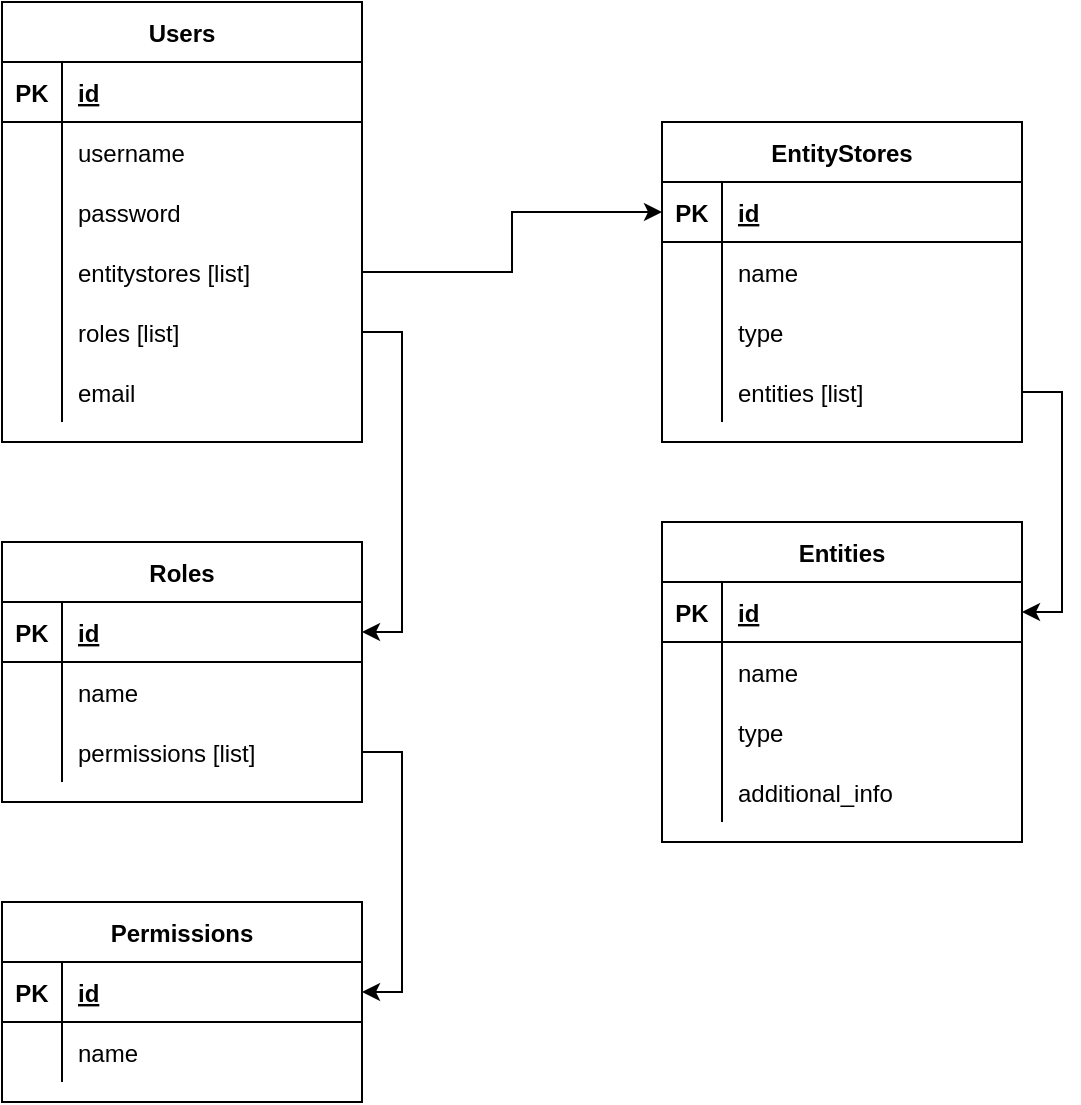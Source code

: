<mxfile version="15.8.7" type="device"><diagram id="xNiERcbwSZeYEwKK6duY" name="Page-1"><mxGraphModel dx="709" dy="1211" grid="1" gridSize="10" guides="1" tooltips="1" connect="1" arrows="1" fold="1" page="1" pageScale="1" pageWidth="1169" pageHeight="827" math="0" shadow="0"><root><mxCell id="0"/><mxCell id="1" parent="0"/><mxCell id="swIEt1FKlxwBLXARWqi3-1" value="Roles" style="shape=table;startSize=30;container=1;collapsible=1;childLayout=tableLayout;fixedRows=1;rowLines=0;fontStyle=1;align=center;resizeLast=1;" vertex="1" parent="1"><mxGeometry x="40" y="310" width="180" height="130" as="geometry"/></mxCell><mxCell id="swIEt1FKlxwBLXARWqi3-2" value="" style="shape=partialRectangle;collapsible=0;dropTarget=0;pointerEvents=0;fillColor=none;top=0;left=0;bottom=1;right=0;points=[[0,0.5],[1,0.5]];portConstraint=eastwest;" vertex="1" parent="swIEt1FKlxwBLXARWqi3-1"><mxGeometry y="30" width="180" height="30" as="geometry"/></mxCell><mxCell id="swIEt1FKlxwBLXARWqi3-3" value="PK" style="shape=partialRectangle;connectable=0;fillColor=none;top=0;left=0;bottom=0;right=0;fontStyle=1;overflow=hidden;" vertex="1" parent="swIEt1FKlxwBLXARWqi3-2"><mxGeometry width="30" height="30" as="geometry"><mxRectangle width="30" height="30" as="alternateBounds"/></mxGeometry></mxCell><mxCell id="swIEt1FKlxwBLXARWqi3-4" value="id" style="shape=partialRectangle;connectable=0;fillColor=none;top=0;left=0;bottom=0;right=0;align=left;spacingLeft=6;fontStyle=5;overflow=hidden;" vertex="1" parent="swIEt1FKlxwBLXARWqi3-2"><mxGeometry x="30" width="150" height="30" as="geometry"><mxRectangle width="150" height="30" as="alternateBounds"/></mxGeometry></mxCell><mxCell id="swIEt1FKlxwBLXARWqi3-78" value="" style="shape=partialRectangle;collapsible=0;dropTarget=0;pointerEvents=0;fillColor=none;top=0;left=0;bottom=0;right=0;points=[[0,0.5],[1,0.5]];portConstraint=eastwest;" vertex="1" parent="swIEt1FKlxwBLXARWqi3-1"><mxGeometry y="60" width="180" height="30" as="geometry"/></mxCell><mxCell id="swIEt1FKlxwBLXARWqi3-79" value="" style="shape=partialRectangle;connectable=0;fillColor=none;top=0;left=0;bottom=0;right=0;editable=1;overflow=hidden;" vertex="1" parent="swIEt1FKlxwBLXARWqi3-78"><mxGeometry width="30" height="30" as="geometry"><mxRectangle width="30" height="30" as="alternateBounds"/></mxGeometry></mxCell><mxCell id="swIEt1FKlxwBLXARWqi3-80" value="name" style="shape=partialRectangle;connectable=0;fillColor=none;top=0;left=0;bottom=0;right=0;align=left;spacingLeft=6;overflow=hidden;" vertex="1" parent="swIEt1FKlxwBLXARWqi3-78"><mxGeometry x="30" width="150" height="30" as="geometry"><mxRectangle width="150" height="30" as="alternateBounds"/></mxGeometry></mxCell><mxCell id="swIEt1FKlxwBLXARWqi3-5" value="" style="shape=partialRectangle;collapsible=0;dropTarget=0;pointerEvents=0;fillColor=none;top=0;left=0;bottom=0;right=0;points=[[0,0.5],[1,0.5]];portConstraint=eastwest;" vertex="1" parent="swIEt1FKlxwBLXARWqi3-1"><mxGeometry y="90" width="180" height="30" as="geometry"/></mxCell><mxCell id="swIEt1FKlxwBLXARWqi3-6" value="" style="shape=partialRectangle;connectable=0;fillColor=none;top=0;left=0;bottom=0;right=0;editable=1;overflow=hidden;" vertex="1" parent="swIEt1FKlxwBLXARWqi3-5"><mxGeometry width="30" height="30" as="geometry"><mxRectangle width="30" height="30" as="alternateBounds"/></mxGeometry></mxCell><mxCell id="swIEt1FKlxwBLXARWqi3-7" value="permissions [list]" style="shape=partialRectangle;connectable=0;fillColor=none;top=0;left=0;bottom=0;right=0;align=left;spacingLeft=6;overflow=hidden;" vertex="1" parent="swIEt1FKlxwBLXARWqi3-5"><mxGeometry x="30" width="150" height="30" as="geometry"><mxRectangle width="150" height="30" as="alternateBounds"/></mxGeometry></mxCell><mxCell id="swIEt1FKlxwBLXARWqi3-14" value="Users" style="shape=table;startSize=30;container=1;collapsible=1;childLayout=tableLayout;fixedRows=1;rowLines=0;fontStyle=1;align=center;resizeLast=1;" vertex="1" parent="1"><mxGeometry x="40" y="40" width="180" height="220" as="geometry"/></mxCell><mxCell id="swIEt1FKlxwBLXARWqi3-15" value="" style="shape=partialRectangle;collapsible=0;dropTarget=0;pointerEvents=0;fillColor=none;top=0;left=0;bottom=1;right=0;points=[[0,0.5],[1,0.5]];portConstraint=eastwest;" vertex="1" parent="swIEt1FKlxwBLXARWqi3-14"><mxGeometry y="30" width="180" height="30" as="geometry"/></mxCell><mxCell id="swIEt1FKlxwBLXARWqi3-16" value="PK" style="shape=partialRectangle;connectable=0;fillColor=none;top=0;left=0;bottom=0;right=0;fontStyle=1;overflow=hidden;" vertex="1" parent="swIEt1FKlxwBLXARWqi3-15"><mxGeometry width="30" height="30" as="geometry"><mxRectangle width="30" height="30" as="alternateBounds"/></mxGeometry></mxCell><mxCell id="swIEt1FKlxwBLXARWqi3-17" value="id" style="shape=partialRectangle;connectable=0;fillColor=none;top=0;left=0;bottom=0;right=0;align=left;spacingLeft=6;fontStyle=5;overflow=hidden;" vertex="1" parent="swIEt1FKlxwBLXARWqi3-15"><mxGeometry x="30" width="150" height="30" as="geometry"><mxRectangle width="150" height="30" as="alternateBounds"/></mxGeometry></mxCell><mxCell id="swIEt1FKlxwBLXARWqi3-18" value="" style="shape=partialRectangle;collapsible=0;dropTarget=0;pointerEvents=0;fillColor=none;top=0;left=0;bottom=0;right=0;points=[[0,0.5],[1,0.5]];portConstraint=eastwest;" vertex="1" parent="swIEt1FKlxwBLXARWqi3-14"><mxGeometry y="60" width="180" height="30" as="geometry"/></mxCell><mxCell id="swIEt1FKlxwBLXARWqi3-19" value="" style="shape=partialRectangle;connectable=0;fillColor=none;top=0;left=0;bottom=0;right=0;editable=1;overflow=hidden;" vertex="1" parent="swIEt1FKlxwBLXARWqi3-18"><mxGeometry width="30" height="30" as="geometry"><mxRectangle width="30" height="30" as="alternateBounds"/></mxGeometry></mxCell><mxCell id="swIEt1FKlxwBLXARWqi3-20" value="username" style="shape=partialRectangle;connectable=0;fillColor=none;top=0;left=0;bottom=0;right=0;align=left;spacingLeft=6;overflow=hidden;" vertex="1" parent="swIEt1FKlxwBLXARWqi3-18"><mxGeometry x="30" width="150" height="30" as="geometry"><mxRectangle width="150" height="30" as="alternateBounds"/></mxGeometry></mxCell><mxCell id="swIEt1FKlxwBLXARWqi3-21" value="" style="shape=partialRectangle;collapsible=0;dropTarget=0;pointerEvents=0;fillColor=none;top=0;left=0;bottom=0;right=0;points=[[0,0.5],[1,0.5]];portConstraint=eastwest;" vertex="1" parent="swIEt1FKlxwBLXARWqi3-14"><mxGeometry y="90" width="180" height="30" as="geometry"/></mxCell><mxCell id="swIEt1FKlxwBLXARWqi3-22" value="" style="shape=partialRectangle;connectable=0;fillColor=none;top=0;left=0;bottom=0;right=0;editable=1;overflow=hidden;" vertex="1" parent="swIEt1FKlxwBLXARWqi3-21"><mxGeometry width="30" height="30" as="geometry"><mxRectangle width="30" height="30" as="alternateBounds"/></mxGeometry></mxCell><mxCell id="swIEt1FKlxwBLXARWqi3-23" value="password" style="shape=partialRectangle;connectable=0;fillColor=none;top=0;left=0;bottom=0;right=0;align=left;spacingLeft=6;overflow=hidden;" vertex="1" parent="swIEt1FKlxwBLXARWqi3-21"><mxGeometry x="30" width="150" height="30" as="geometry"><mxRectangle width="150" height="30" as="alternateBounds"/></mxGeometry></mxCell><mxCell id="swIEt1FKlxwBLXARWqi3-81" value="" style="shape=partialRectangle;collapsible=0;dropTarget=0;pointerEvents=0;fillColor=none;top=0;left=0;bottom=0;right=0;points=[[0,0.5],[1,0.5]];portConstraint=eastwest;" vertex="1" parent="swIEt1FKlxwBLXARWqi3-14"><mxGeometry y="120" width="180" height="30" as="geometry"/></mxCell><mxCell id="swIEt1FKlxwBLXARWqi3-82" value="" style="shape=partialRectangle;connectable=0;fillColor=none;top=0;left=0;bottom=0;right=0;editable=1;overflow=hidden;" vertex="1" parent="swIEt1FKlxwBLXARWqi3-81"><mxGeometry width="30" height="30" as="geometry"><mxRectangle width="30" height="30" as="alternateBounds"/></mxGeometry></mxCell><mxCell id="swIEt1FKlxwBLXARWqi3-83" value="entitystores [list]" style="shape=partialRectangle;connectable=0;fillColor=none;top=0;left=0;bottom=0;right=0;align=left;spacingLeft=6;overflow=hidden;" vertex="1" parent="swIEt1FKlxwBLXARWqi3-81"><mxGeometry x="30" width="150" height="30" as="geometry"><mxRectangle width="150" height="30" as="alternateBounds"/></mxGeometry></mxCell><mxCell id="swIEt1FKlxwBLXARWqi3-73" value="" style="shape=partialRectangle;collapsible=0;dropTarget=0;pointerEvents=0;fillColor=none;top=0;left=0;bottom=0;right=0;points=[[0,0.5],[1,0.5]];portConstraint=eastwest;" vertex="1" parent="swIEt1FKlxwBLXARWqi3-14"><mxGeometry y="150" width="180" height="30" as="geometry"/></mxCell><mxCell id="swIEt1FKlxwBLXARWqi3-74" value="" style="shape=partialRectangle;connectable=0;fillColor=none;top=0;left=0;bottom=0;right=0;editable=1;overflow=hidden;" vertex="1" parent="swIEt1FKlxwBLXARWqi3-73"><mxGeometry width="30" height="30" as="geometry"><mxRectangle width="30" height="30" as="alternateBounds"/></mxGeometry></mxCell><mxCell id="swIEt1FKlxwBLXARWqi3-75" value="roles [list]" style="shape=partialRectangle;connectable=0;fillColor=none;top=0;left=0;bottom=0;right=0;align=left;spacingLeft=6;overflow=hidden;" vertex="1" parent="swIEt1FKlxwBLXARWqi3-73"><mxGeometry x="30" width="150" height="30" as="geometry"><mxRectangle width="150" height="30" as="alternateBounds"/></mxGeometry></mxCell><mxCell id="swIEt1FKlxwBLXARWqi3-99" value="" style="shape=partialRectangle;collapsible=0;dropTarget=0;pointerEvents=0;fillColor=none;top=0;left=0;bottom=0;right=0;points=[[0,0.5],[1,0.5]];portConstraint=eastwest;" vertex="1" parent="swIEt1FKlxwBLXARWqi3-14"><mxGeometry y="180" width="180" height="30" as="geometry"/></mxCell><mxCell id="swIEt1FKlxwBLXARWqi3-100" value="" style="shape=partialRectangle;connectable=0;fillColor=none;top=0;left=0;bottom=0;right=0;editable=1;overflow=hidden;" vertex="1" parent="swIEt1FKlxwBLXARWqi3-99"><mxGeometry width="30" height="30" as="geometry"><mxRectangle width="30" height="30" as="alternateBounds"/></mxGeometry></mxCell><mxCell id="swIEt1FKlxwBLXARWqi3-101" value="email" style="shape=partialRectangle;connectable=0;fillColor=none;top=0;left=0;bottom=0;right=0;align=left;spacingLeft=6;overflow=hidden;" vertex="1" parent="swIEt1FKlxwBLXARWqi3-99"><mxGeometry x="30" width="150" height="30" as="geometry"><mxRectangle width="150" height="30" as="alternateBounds"/></mxGeometry></mxCell><mxCell id="swIEt1FKlxwBLXARWqi3-27" value="Permissions" style="shape=table;startSize=30;container=1;collapsible=1;childLayout=tableLayout;fixedRows=1;rowLines=0;fontStyle=1;align=center;resizeLast=1;" vertex="1" parent="1"><mxGeometry x="40" y="490" width="180" height="100" as="geometry"/></mxCell><mxCell id="swIEt1FKlxwBLXARWqi3-28" value="" style="shape=partialRectangle;collapsible=0;dropTarget=0;pointerEvents=0;fillColor=none;top=0;left=0;bottom=1;right=0;points=[[0,0.5],[1,0.5]];portConstraint=eastwest;" vertex="1" parent="swIEt1FKlxwBLXARWqi3-27"><mxGeometry y="30" width="180" height="30" as="geometry"/></mxCell><mxCell id="swIEt1FKlxwBLXARWqi3-29" value="PK" style="shape=partialRectangle;connectable=0;fillColor=none;top=0;left=0;bottom=0;right=0;fontStyle=1;overflow=hidden;" vertex="1" parent="swIEt1FKlxwBLXARWqi3-28"><mxGeometry width="30" height="30" as="geometry"><mxRectangle width="30" height="30" as="alternateBounds"/></mxGeometry></mxCell><mxCell id="swIEt1FKlxwBLXARWqi3-30" value="id" style="shape=partialRectangle;connectable=0;fillColor=none;top=0;left=0;bottom=0;right=0;align=left;spacingLeft=6;fontStyle=5;overflow=hidden;" vertex="1" parent="swIEt1FKlxwBLXARWqi3-28"><mxGeometry x="30" width="150" height="30" as="geometry"><mxRectangle width="150" height="30" as="alternateBounds"/></mxGeometry></mxCell><mxCell id="swIEt1FKlxwBLXARWqi3-31" value="" style="shape=partialRectangle;collapsible=0;dropTarget=0;pointerEvents=0;fillColor=none;top=0;left=0;bottom=0;right=0;points=[[0,0.5],[1,0.5]];portConstraint=eastwest;" vertex="1" parent="swIEt1FKlxwBLXARWqi3-27"><mxGeometry y="60" width="180" height="30" as="geometry"/></mxCell><mxCell id="swIEt1FKlxwBLXARWqi3-32" value="" style="shape=partialRectangle;connectable=0;fillColor=none;top=0;left=0;bottom=0;right=0;editable=1;overflow=hidden;" vertex="1" parent="swIEt1FKlxwBLXARWqi3-31"><mxGeometry width="30" height="30" as="geometry"><mxRectangle width="30" height="30" as="alternateBounds"/></mxGeometry></mxCell><mxCell id="swIEt1FKlxwBLXARWqi3-33" value="name" style="shape=partialRectangle;connectable=0;fillColor=none;top=0;left=0;bottom=0;right=0;align=left;spacingLeft=6;overflow=hidden;" vertex="1" parent="swIEt1FKlxwBLXARWqi3-31"><mxGeometry x="30" width="150" height="30" as="geometry"><mxRectangle width="150" height="30" as="alternateBounds"/></mxGeometry></mxCell><mxCell id="swIEt1FKlxwBLXARWqi3-43" value="EntityStores" style="shape=table;startSize=30;container=1;collapsible=1;childLayout=tableLayout;fixedRows=1;rowLines=0;fontStyle=1;align=center;resizeLast=1;" vertex="1" parent="1"><mxGeometry x="370" y="100" width="180" height="160" as="geometry"/></mxCell><mxCell id="swIEt1FKlxwBLXARWqi3-44" value="" style="shape=partialRectangle;collapsible=0;dropTarget=0;pointerEvents=0;fillColor=none;top=0;left=0;bottom=1;right=0;points=[[0,0.5],[1,0.5]];portConstraint=eastwest;" vertex="1" parent="swIEt1FKlxwBLXARWqi3-43"><mxGeometry y="30" width="180" height="30" as="geometry"/></mxCell><mxCell id="swIEt1FKlxwBLXARWqi3-45" value="PK" style="shape=partialRectangle;connectable=0;fillColor=none;top=0;left=0;bottom=0;right=0;fontStyle=1;overflow=hidden;" vertex="1" parent="swIEt1FKlxwBLXARWqi3-44"><mxGeometry width="30" height="30" as="geometry"><mxRectangle width="30" height="30" as="alternateBounds"/></mxGeometry></mxCell><mxCell id="swIEt1FKlxwBLXARWqi3-46" value="id" style="shape=partialRectangle;connectable=0;fillColor=none;top=0;left=0;bottom=0;right=0;align=left;spacingLeft=6;fontStyle=5;overflow=hidden;" vertex="1" parent="swIEt1FKlxwBLXARWqi3-44"><mxGeometry x="30" width="150" height="30" as="geometry"><mxRectangle width="150" height="30" as="alternateBounds"/></mxGeometry></mxCell><mxCell id="swIEt1FKlxwBLXARWqi3-47" value="" style="shape=partialRectangle;collapsible=0;dropTarget=0;pointerEvents=0;fillColor=none;top=0;left=0;bottom=0;right=0;points=[[0,0.5],[1,0.5]];portConstraint=eastwest;" vertex="1" parent="swIEt1FKlxwBLXARWqi3-43"><mxGeometry y="60" width="180" height="30" as="geometry"/></mxCell><mxCell id="swIEt1FKlxwBLXARWqi3-48" value="" style="shape=partialRectangle;connectable=0;fillColor=none;top=0;left=0;bottom=0;right=0;editable=1;overflow=hidden;" vertex="1" parent="swIEt1FKlxwBLXARWqi3-47"><mxGeometry width="30" height="30" as="geometry"><mxRectangle width="30" height="30" as="alternateBounds"/></mxGeometry></mxCell><mxCell id="swIEt1FKlxwBLXARWqi3-49" value="name" style="shape=partialRectangle;connectable=0;fillColor=none;top=0;left=0;bottom=0;right=0;align=left;spacingLeft=6;overflow=hidden;" vertex="1" parent="swIEt1FKlxwBLXARWqi3-47"><mxGeometry x="30" width="150" height="30" as="geometry"><mxRectangle width="150" height="30" as="alternateBounds"/></mxGeometry></mxCell><mxCell id="swIEt1FKlxwBLXARWqi3-50" value="" style="shape=partialRectangle;collapsible=0;dropTarget=0;pointerEvents=0;fillColor=none;top=0;left=0;bottom=0;right=0;points=[[0,0.5],[1,0.5]];portConstraint=eastwest;" vertex="1" parent="swIEt1FKlxwBLXARWqi3-43"><mxGeometry y="90" width="180" height="30" as="geometry"/></mxCell><mxCell id="swIEt1FKlxwBLXARWqi3-51" value="" style="shape=partialRectangle;connectable=0;fillColor=none;top=0;left=0;bottom=0;right=0;editable=1;overflow=hidden;" vertex="1" parent="swIEt1FKlxwBLXARWqi3-50"><mxGeometry width="30" height="30" as="geometry"><mxRectangle width="30" height="30" as="alternateBounds"/></mxGeometry></mxCell><mxCell id="swIEt1FKlxwBLXARWqi3-52" value="type" style="shape=partialRectangle;connectable=0;fillColor=none;top=0;left=0;bottom=0;right=0;align=left;spacingLeft=6;overflow=hidden;" vertex="1" parent="swIEt1FKlxwBLXARWqi3-50"><mxGeometry x="30" width="150" height="30" as="geometry"><mxRectangle width="150" height="30" as="alternateBounds"/></mxGeometry></mxCell><mxCell id="swIEt1FKlxwBLXARWqi3-53" value="" style="shape=partialRectangle;collapsible=0;dropTarget=0;pointerEvents=0;fillColor=none;top=0;left=0;bottom=0;right=0;points=[[0,0.5],[1,0.5]];portConstraint=eastwest;" vertex="1" parent="swIEt1FKlxwBLXARWqi3-43"><mxGeometry y="120" width="180" height="30" as="geometry"/></mxCell><mxCell id="swIEt1FKlxwBLXARWqi3-54" value="" style="shape=partialRectangle;connectable=0;fillColor=none;top=0;left=0;bottom=0;right=0;editable=1;overflow=hidden;" vertex="1" parent="swIEt1FKlxwBLXARWqi3-53"><mxGeometry width="30" height="30" as="geometry"><mxRectangle width="30" height="30" as="alternateBounds"/></mxGeometry></mxCell><mxCell id="swIEt1FKlxwBLXARWqi3-55" value="entities [list]" style="shape=partialRectangle;connectable=0;fillColor=none;top=0;left=0;bottom=0;right=0;align=left;spacingLeft=6;overflow=hidden;" vertex="1" parent="swIEt1FKlxwBLXARWqi3-53"><mxGeometry x="30" width="150" height="30" as="geometry"><mxRectangle width="150" height="30" as="alternateBounds"/></mxGeometry></mxCell><mxCell id="swIEt1FKlxwBLXARWqi3-76" style="edgeStyle=orthogonalEdgeStyle;rounded=0;orthogonalLoop=1;jettySize=auto;html=1;exitX=1;exitY=0.5;exitDx=0;exitDy=0;entryX=1;entryY=0.5;entryDx=0;entryDy=0;" edge="1" parent="1" source="swIEt1FKlxwBLXARWqi3-73" target="swIEt1FKlxwBLXARWqi3-2"><mxGeometry relative="1" as="geometry"/></mxCell><mxCell id="swIEt1FKlxwBLXARWqi3-77" style="edgeStyle=orthogonalEdgeStyle;rounded=0;orthogonalLoop=1;jettySize=auto;html=1;" edge="1" parent="1" source="swIEt1FKlxwBLXARWqi3-5" target="swIEt1FKlxwBLXARWqi3-28"><mxGeometry relative="1" as="geometry"><Array as="points"><mxPoint x="240" y="415"/><mxPoint x="240" y="535"/></Array></mxGeometry></mxCell><mxCell id="swIEt1FKlxwBLXARWqi3-84" style="edgeStyle=orthogonalEdgeStyle;rounded=0;orthogonalLoop=1;jettySize=auto;html=1;" edge="1" parent="1" source="swIEt1FKlxwBLXARWqi3-81" target="swIEt1FKlxwBLXARWqi3-44"><mxGeometry relative="1" as="geometry"/></mxCell><mxCell id="swIEt1FKlxwBLXARWqi3-85" value="Entities" style="shape=table;startSize=30;container=1;collapsible=1;childLayout=tableLayout;fixedRows=1;rowLines=0;fontStyle=1;align=center;resizeLast=1;" vertex="1" parent="1"><mxGeometry x="370" y="300" width="180" height="160" as="geometry"/></mxCell><mxCell id="swIEt1FKlxwBLXARWqi3-86" value="" style="shape=partialRectangle;collapsible=0;dropTarget=0;pointerEvents=0;fillColor=none;top=0;left=0;bottom=1;right=0;points=[[0,0.5],[1,0.5]];portConstraint=eastwest;" vertex="1" parent="swIEt1FKlxwBLXARWqi3-85"><mxGeometry y="30" width="180" height="30" as="geometry"/></mxCell><mxCell id="swIEt1FKlxwBLXARWqi3-87" value="PK" style="shape=partialRectangle;connectable=0;fillColor=none;top=0;left=0;bottom=0;right=0;fontStyle=1;overflow=hidden;" vertex="1" parent="swIEt1FKlxwBLXARWqi3-86"><mxGeometry width="30" height="30" as="geometry"><mxRectangle width="30" height="30" as="alternateBounds"/></mxGeometry></mxCell><mxCell id="swIEt1FKlxwBLXARWqi3-88" value="id" style="shape=partialRectangle;connectable=0;fillColor=none;top=0;left=0;bottom=0;right=0;align=left;spacingLeft=6;fontStyle=5;overflow=hidden;" vertex="1" parent="swIEt1FKlxwBLXARWqi3-86"><mxGeometry x="30" width="150" height="30" as="geometry"><mxRectangle width="150" height="30" as="alternateBounds"/></mxGeometry></mxCell><mxCell id="swIEt1FKlxwBLXARWqi3-89" value="" style="shape=partialRectangle;collapsible=0;dropTarget=0;pointerEvents=0;fillColor=none;top=0;left=0;bottom=0;right=0;points=[[0,0.5],[1,0.5]];portConstraint=eastwest;" vertex="1" parent="swIEt1FKlxwBLXARWqi3-85"><mxGeometry y="60" width="180" height="30" as="geometry"/></mxCell><mxCell id="swIEt1FKlxwBLXARWqi3-90" value="" style="shape=partialRectangle;connectable=0;fillColor=none;top=0;left=0;bottom=0;right=0;editable=1;overflow=hidden;" vertex="1" parent="swIEt1FKlxwBLXARWqi3-89"><mxGeometry width="30" height="30" as="geometry"><mxRectangle width="30" height="30" as="alternateBounds"/></mxGeometry></mxCell><mxCell id="swIEt1FKlxwBLXARWqi3-91" value="name" style="shape=partialRectangle;connectable=0;fillColor=none;top=0;left=0;bottom=0;right=0;align=left;spacingLeft=6;overflow=hidden;" vertex="1" parent="swIEt1FKlxwBLXARWqi3-89"><mxGeometry x="30" width="150" height="30" as="geometry"><mxRectangle width="150" height="30" as="alternateBounds"/></mxGeometry></mxCell><mxCell id="swIEt1FKlxwBLXARWqi3-92" value="" style="shape=partialRectangle;collapsible=0;dropTarget=0;pointerEvents=0;fillColor=none;top=0;left=0;bottom=0;right=0;points=[[0,0.5],[1,0.5]];portConstraint=eastwest;" vertex="1" parent="swIEt1FKlxwBLXARWqi3-85"><mxGeometry y="90" width="180" height="30" as="geometry"/></mxCell><mxCell id="swIEt1FKlxwBLXARWqi3-93" value="" style="shape=partialRectangle;connectable=0;fillColor=none;top=0;left=0;bottom=0;right=0;editable=1;overflow=hidden;" vertex="1" parent="swIEt1FKlxwBLXARWqi3-92"><mxGeometry width="30" height="30" as="geometry"><mxRectangle width="30" height="30" as="alternateBounds"/></mxGeometry></mxCell><mxCell id="swIEt1FKlxwBLXARWqi3-94" value="type" style="shape=partialRectangle;connectable=0;fillColor=none;top=0;left=0;bottom=0;right=0;align=left;spacingLeft=6;overflow=hidden;" vertex="1" parent="swIEt1FKlxwBLXARWqi3-92"><mxGeometry x="30" width="150" height="30" as="geometry"><mxRectangle width="150" height="30" as="alternateBounds"/></mxGeometry></mxCell><mxCell id="swIEt1FKlxwBLXARWqi3-95" value="" style="shape=partialRectangle;collapsible=0;dropTarget=0;pointerEvents=0;fillColor=none;top=0;left=0;bottom=0;right=0;points=[[0,0.5],[1,0.5]];portConstraint=eastwest;" vertex="1" parent="swIEt1FKlxwBLXARWqi3-85"><mxGeometry y="120" width="180" height="30" as="geometry"/></mxCell><mxCell id="swIEt1FKlxwBLXARWqi3-96" value="" style="shape=partialRectangle;connectable=0;fillColor=none;top=0;left=0;bottom=0;right=0;editable=1;overflow=hidden;" vertex="1" parent="swIEt1FKlxwBLXARWqi3-95"><mxGeometry width="30" height="30" as="geometry"><mxRectangle width="30" height="30" as="alternateBounds"/></mxGeometry></mxCell><mxCell id="swIEt1FKlxwBLXARWqi3-97" value="additional_info" style="shape=partialRectangle;connectable=0;fillColor=none;top=0;left=0;bottom=0;right=0;align=left;spacingLeft=6;overflow=hidden;" vertex="1" parent="swIEt1FKlxwBLXARWqi3-95"><mxGeometry x="30" width="150" height="30" as="geometry"><mxRectangle width="150" height="30" as="alternateBounds"/></mxGeometry></mxCell><mxCell id="swIEt1FKlxwBLXARWqi3-98" style="edgeStyle=orthogonalEdgeStyle;rounded=0;orthogonalLoop=1;jettySize=auto;html=1;" edge="1" parent="1" source="swIEt1FKlxwBLXARWqi3-53" target="swIEt1FKlxwBLXARWqi3-86"><mxGeometry relative="1" as="geometry"><Array as="points"><mxPoint x="570" y="235"/><mxPoint x="570" y="345"/></Array></mxGeometry></mxCell></root></mxGraphModel></diagram></mxfile>